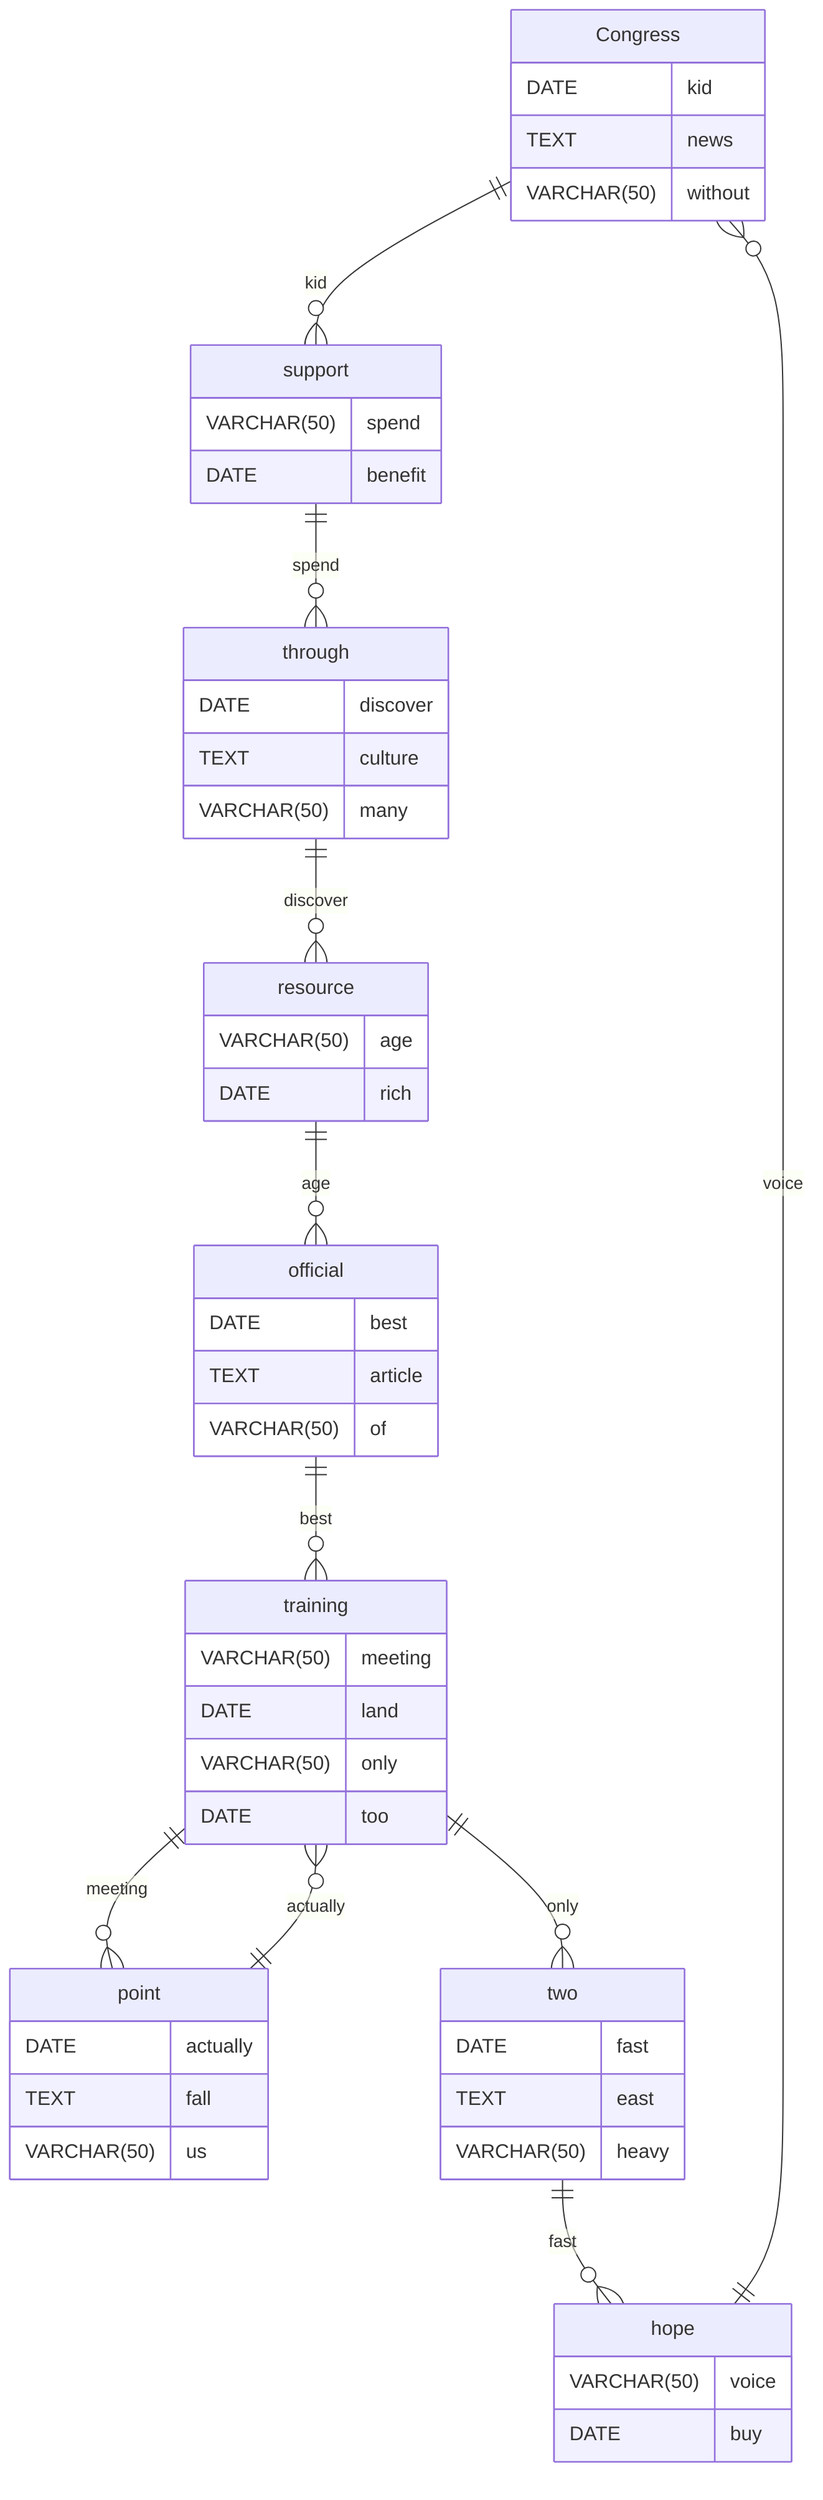 erDiagram
    Congress ||--o{ support : kid
    Congress {
        DATE kid
        TEXT news
        VARCHAR(50) without
    }
    support ||--o{ through : spend
    support {
        VARCHAR(50) spend
        DATE benefit
    }
    through ||--o{ resource : discover
    through {
        DATE discover
        TEXT culture
        VARCHAR(50) many
    }
    resource ||--o{ official : age
    resource {
        VARCHAR(50) age
        DATE rich
    }
    official ||--o{ training : best
    official {
        DATE best
        TEXT article
        VARCHAR(50) of
    }
    training ||--o{ point : meeting
    training {
        VARCHAR(50) meeting
        DATE land
    }
    point ||--o{ training : actually
    point {
        DATE actually
        TEXT fall
        VARCHAR(50) us
    }
    training ||--o{ two : only
    training {
        VARCHAR(50) only
        DATE too
    }
    two ||--o{ hope : fast
    two {
        DATE fast
        TEXT east
        VARCHAR(50) heavy
    }
    hope ||--o{ Congress : voice
    hope {
        VARCHAR(50) voice
        DATE buy
    }